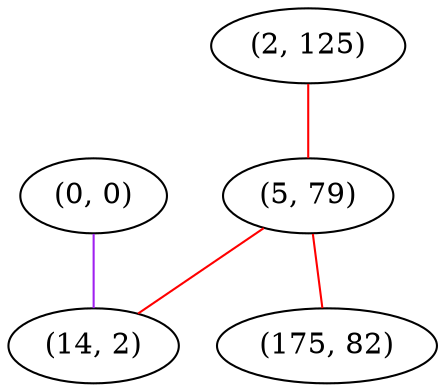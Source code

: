 graph "" {
"(0, 0)";
"(2, 125)";
"(5, 79)";
"(175, 82)";
"(14, 2)";
"(0, 0)" -- "(14, 2)"  [color=purple, key=0, weight=4];
"(2, 125)" -- "(5, 79)"  [color=red, key=0, weight=1];
"(5, 79)" -- "(14, 2)"  [color=red, key=0, weight=1];
"(5, 79)" -- "(175, 82)"  [color=red, key=0, weight=1];
}
